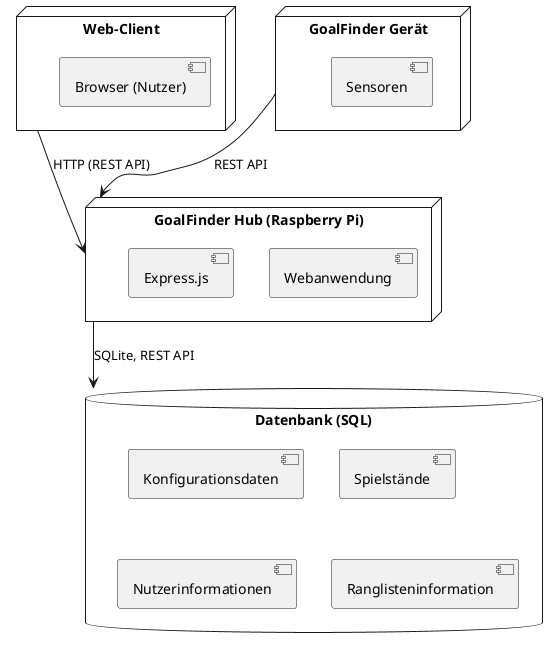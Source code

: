 @startuml

node "Web-Client" as WebClient {
    [Browser (Nutzer)]
}

node "GoalFinder Hub (Raspberry Pi)" as GoalfinderHub {
    [Webanwendung]
    [Express.js]
}

node "GoalFinder Gerät" as GoalfinderDevice {
    [Sensoren]
}

database "Datenbank (SQL)" as Database {
    [Konfigurationsdaten]
    [Spielstände]
    [Nutzerinformationen]
    [Ranglisteninformation]
}

WebClient --> GoalfinderHub : HTTP (REST API)
GoalfinderDevice --> GoalfinderHub : REST API
GoalfinderHub --> Database : SQLite, REST API

@enduml

